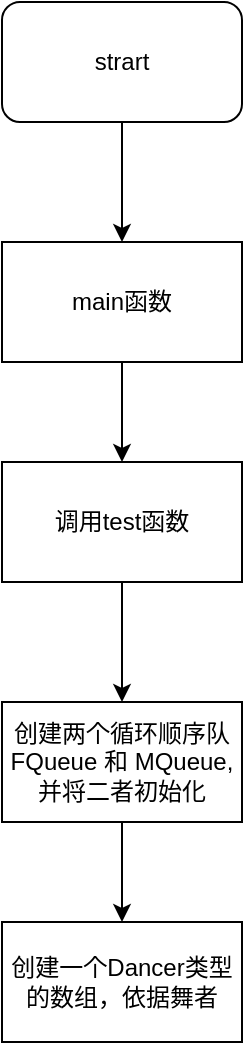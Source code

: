 <mxfile version="17.4.4" type="github">
  <diagram id="l_R8Vh6C9JSc0yq5MbzW" name="Page-1">
    <mxGraphModel dx="1038" dy="525" grid="1" gridSize="10" guides="1" tooltips="1" connect="1" arrows="1" fold="1" page="1" pageScale="1" pageWidth="850" pageHeight="1100" math="0" shadow="0">
      <root>
        <mxCell id="0" />
        <mxCell id="1" parent="0" />
        <mxCell id="GN8eYXWWVApJXz9-egUg-1" value="strart" style="rounded=1;whiteSpace=wrap;html=1;" vertex="1" parent="1">
          <mxGeometry x="280" y="30" width="120" height="60" as="geometry" />
        </mxCell>
        <mxCell id="GN8eYXWWVApJXz9-egUg-4" value="" style="edgeStyle=orthogonalEdgeStyle;rounded=0;orthogonalLoop=1;jettySize=auto;html=1;" edge="1" parent="1" source="GN8eYXWWVApJXz9-egUg-2" target="GN8eYXWWVApJXz9-egUg-3">
          <mxGeometry relative="1" as="geometry" />
        </mxCell>
        <mxCell id="GN8eYXWWVApJXz9-egUg-2" value="main函数" style="rounded=0;whiteSpace=wrap;html=1;" vertex="1" parent="1">
          <mxGeometry x="280" y="150" width="120" height="60" as="geometry" />
        </mxCell>
        <mxCell id="GN8eYXWWVApJXz9-egUg-8" value="" style="edgeStyle=orthogonalEdgeStyle;rounded=0;orthogonalLoop=1;jettySize=auto;html=1;" edge="1" parent="1" source="GN8eYXWWVApJXz9-egUg-3" target="GN8eYXWWVApJXz9-egUg-7">
          <mxGeometry relative="1" as="geometry" />
        </mxCell>
        <mxCell id="GN8eYXWWVApJXz9-egUg-3" value="调用test函数" style="rounded=0;whiteSpace=wrap;html=1;" vertex="1" parent="1">
          <mxGeometry x="280" y="260" width="120" height="60" as="geometry" />
        </mxCell>
        <mxCell id="GN8eYXWWVApJXz9-egUg-6" value="" style="endArrow=classic;html=1;rounded=0;exitX=0.5;exitY=1;exitDx=0;exitDy=0;" edge="1" parent="1" source="GN8eYXWWVApJXz9-egUg-1">
          <mxGeometry width="50" height="50" relative="1" as="geometry">
            <mxPoint x="315" y="160" as="sourcePoint" />
            <mxPoint x="340" y="150" as="targetPoint" />
            <Array as="points" />
          </mxGeometry>
        </mxCell>
        <mxCell id="GN8eYXWWVApJXz9-egUg-10" value="" style="edgeStyle=orthogonalEdgeStyle;rounded=0;orthogonalLoop=1;jettySize=auto;html=1;" edge="1" parent="1" source="GN8eYXWWVApJXz9-egUg-7" target="GN8eYXWWVApJXz9-egUg-9">
          <mxGeometry relative="1" as="geometry" />
        </mxCell>
        <mxCell id="GN8eYXWWVApJXz9-egUg-7" value="创建两个循环顺序队FQueue 和 MQueue,并将二者初始化" style="rounded=0;whiteSpace=wrap;html=1;" vertex="1" parent="1">
          <mxGeometry x="280" y="380" width="120" height="60" as="geometry" />
        </mxCell>
        <mxCell id="GN8eYXWWVApJXz9-egUg-9" value="创建一个Dancer类型的数组，依据舞者" style="whiteSpace=wrap;html=1;rounded=0;" vertex="1" parent="1">
          <mxGeometry x="280" y="490" width="120" height="60" as="geometry" />
        </mxCell>
      </root>
    </mxGraphModel>
  </diagram>
</mxfile>
